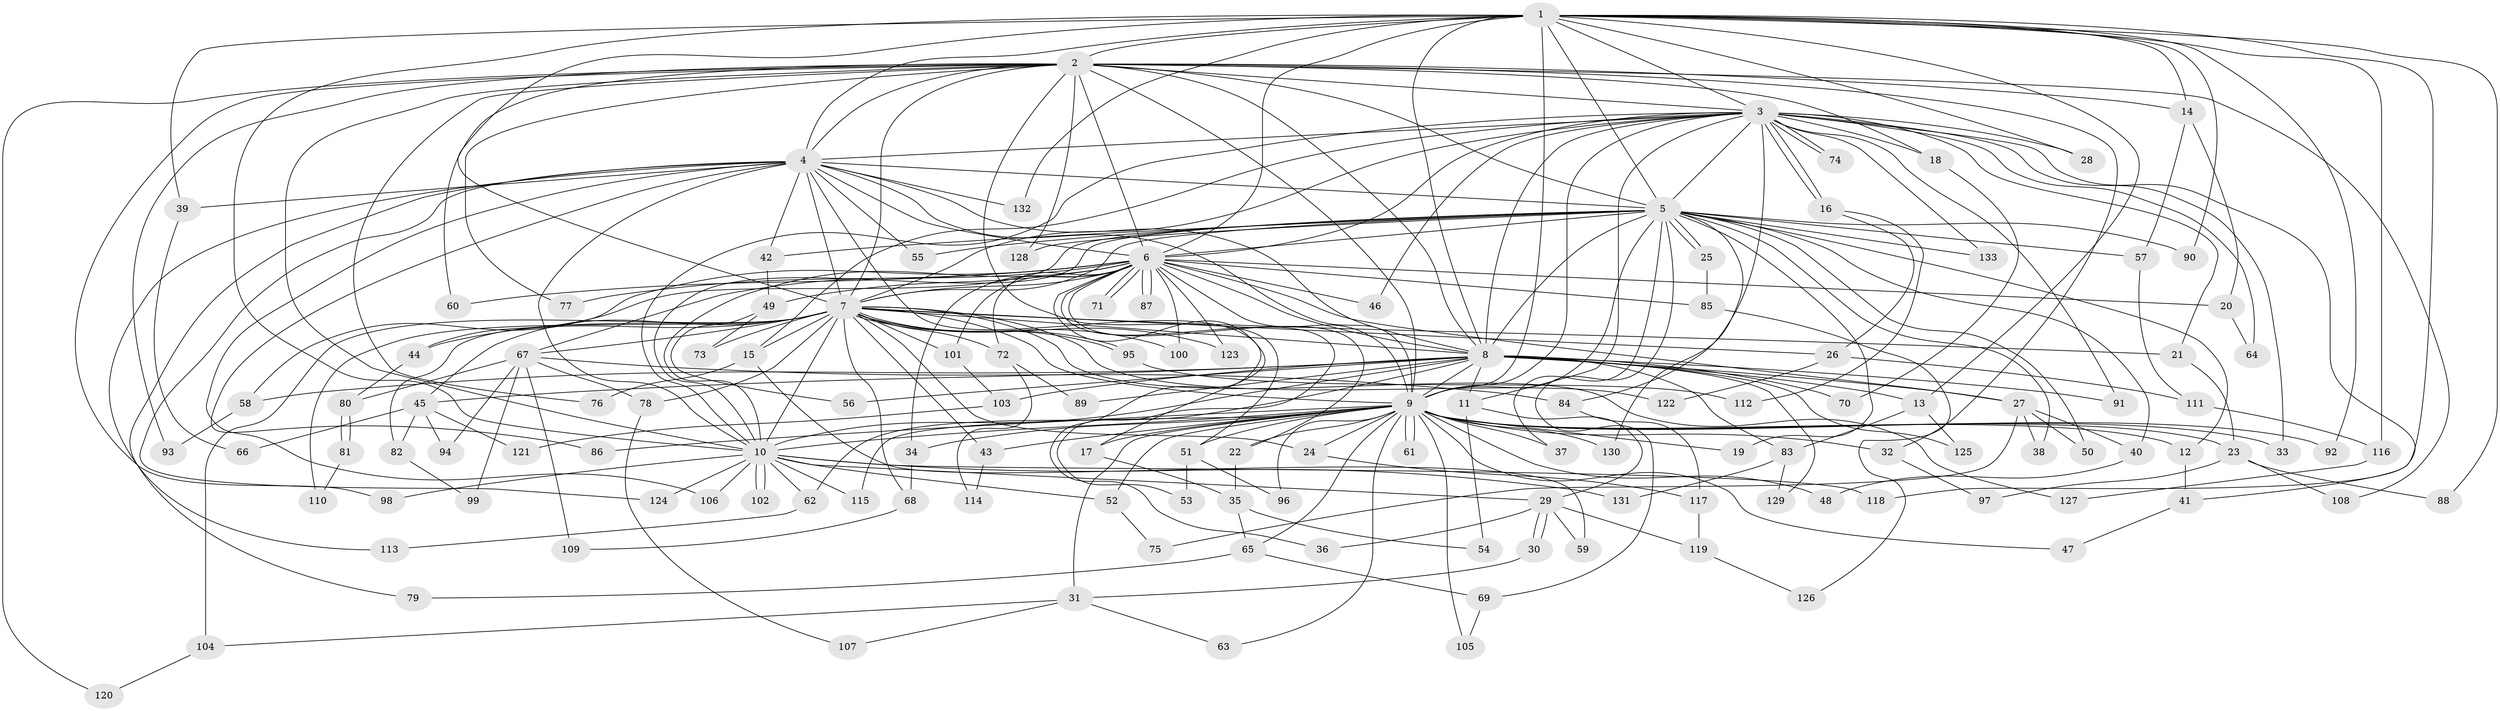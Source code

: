 // Generated by graph-tools (version 1.1) at 2025/34/03/09/25 02:34:58]
// undirected, 133 vertices, 291 edges
graph export_dot {
graph [start="1"]
  node [color=gray90,style=filled];
  1;
  2;
  3;
  4;
  5;
  6;
  7;
  8;
  9;
  10;
  11;
  12;
  13;
  14;
  15;
  16;
  17;
  18;
  19;
  20;
  21;
  22;
  23;
  24;
  25;
  26;
  27;
  28;
  29;
  30;
  31;
  32;
  33;
  34;
  35;
  36;
  37;
  38;
  39;
  40;
  41;
  42;
  43;
  44;
  45;
  46;
  47;
  48;
  49;
  50;
  51;
  52;
  53;
  54;
  55;
  56;
  57;
  58;
  59;
  60;
  61;
  62;
  63;
  64;
  65;
  66;
  67;
  68;
  69;
  70;
  71;
  72;
  73;
  74;
  75;
  76;
  77;
  78;
  79;
  80;
  81;
  82;
  83;
  84;
  85;
  86;
  87;
  88;
  89;
  90;
  91;
  92;
  93;
  94;
  95;
  96;
  97;
  98;
  99;
  100;
  101;
  102;
  103;
  104;
  105;
  106;
  107;
  108;
  109;
  110;
  111;
  112;
  113;
  114;
  115;
  116;
  117;
  118;
  119;
  120;
  121;
  122;
  123;
  124;
  125;
  126;
  127;
  128;
  129;
  130;
  131;
  132;
  133;
  1 -- 2;
  1 -- 3;
  1 -- 4;
  1 -- 5;
  1 -- 6;
  1 -- 7;
  1 -- 8;
  1 -- 9;
  1 -- 10;
  1 -- 13;
  1 -- 14;
  1 -- 28;
  1 -- 39;
  1 -- 88;
  1 -- 90;
  1 -- 92;
  1 -- 116;
  1 -- 118;
  1 -- 132;
  2 -- 3;
  2 -- 4;
  2 -- 5;
  2 -- 6;
  2 -- 7;
  2 -- 8;
  2 -- 9;
  2 -- 10;
  2 -- 14;
  2 -- 18;
  2 -- 32;
  2 -- 51;
  2 -- 60;
  2 -- 76;
  2 -- 77;
  2 -- 93;
  2 -- 98;
  2 -- 108;
  2 -- 120;
  2 -- 128;
  3 -- 4;
  3 -- 5;
  3 -- 6;
  3 -- 7;
  3 -- 8;
  3 -- 9;
  3 -- 10;
  3 -- 11;
  3 -- 15;
  3 -- 16;
  3 -- 16;
  3 -- 18;
  3 -- 21;
  3 -- 28;
  3 -- 33;
  3 -- 41;
  3 -- 46;
  3 -- 64;
  3 -- 74;
  3 -- 74;
  3 -- 84;
  3 -- 91;
  3 -- 133;
  4 -- 5;
  4 -- 6;
  4 -- 7;
  4 -- 8;
  4 -- 9;
  4 -- 10;
  4 -- 17;
  4 -- 39;
  4 -- 42;
  4 -- 55;
  4 -- 79;
  4 -- 86;
  4 -- 106;
  4 -- 113;
  4 -- 124;
  4 -- 132;
  5 -- 6;
  5 -- 7;
  5 -- 8;
  5 -- 9;
  5 -- 10;
  5 -- 12;
  5 -- 19;
  5 -- 25;
  5 -- 25;
  5 -- 37;
  5 -- 38;
  5 -- 40;
  5 -- 42;
  5 -- 44;
  5 -- 50;
  5 -- 55;
  5 -- 57;
  5 -- 69;
  5 -- 90;
  5 -- 128;
  5 -- 130;
  5 -- 133;
  6 -- 7;
  6 -- 8;
  6 -- 9;
  6 -- 10;
  6 -- 20;
  6 -- 22;
  6 -- 27;
  6 -- 34;
  6 -- 36;
  6 -- 46;
  6 -- 49;
  6 -- 53;
  6 -- 58;
  6 -- 60;
  6 -- 67;
  6 -- 71;
  6 -- 71;
  6 -- 72;
  6 -- 77;
  6 -- 85;
  6 -- 87;
  6 -- 87;
  6 -- 100;
  6 -- 101;
  6 -- 123;
  7 -- 8;
  7 -- 9;
  7 -- 10;
  7 -- 15;
  7 -- 21;
  7 -- 24;
  7 -- 26;
  7 -- 43;
  7 -- 44;
  7 -- 45;
  7 -- 67;
  7 -- 68;
  7 -- 72;
  7 -- 73;
  7 -- 78;
  7 -- 82;
  7 -- 95;
  7 -- 95;
  7 -- 100;
  7 -- 101;
  7 -- 104;
  7 -- 110;
  7 -- 122;
  7 -- 123;
  7 -- 127;
  8 -- 9;
  8 -- 10;
  8 -- 11;
  8 -- 13;
  8 -- 27;
  8 -- 45;
  8 -- 56;
  8 -- 58;
  8 -- 62;
  8 -- 70;
  8 -- 83;
  8 -- 89;
  8 -- 91;
  8 -- 103;
  8 -- 125;
  8 -- 129;
  9 -- 10;
  9 -- 12;
  9 -- 17;
  9 -- 19;
  9 -- 22;
  9 -- 23;
  9 -- 24;
  9 -- 31;
  9 -- 32;
  9 -- 33;
  9 -- 34;
  9 -- 37;
  9 -- 43;
  9 -- 47;
  9 -- 48;
  9 -- 51;
  9 -- 52;
  9 -- 61;
  9 -- 61;
  9 -- 63;
  9 -- 65;
  9 -- 86;
  9 -- 92;
  9 -- 96;
  9 -- 105;
  9 -- 115;
  9 -- 130;
  10 -- 29;
  10 -- 52;
  10 -- 62;
  10 -- 98;
  10 -- 102;
  10 -- 102;
  10 -- 106;
  10 -- 115;
  10 -- 118;
  10 -- 124;
  10 -- 131;
  11 -- 29;
  11 -- 54;
  12 -- 41;
  13 -- 83;
  13 -- 125;
  14 -- 20;
  14 -- 57;
  15 -- 59;
  15 -- 76;
  16 -- 26;
  16 -- 112;
  17 -- 35;
  18 -- 70;
  20 -- 64;
  21 -- 23;
  22 -- 35;
  23 -- 88;
  23 -- 97;
  23 -- 108;
  24 -- 117;
  25 -- 85;
  26 -- 111;
  26 -- 122;
  27 -- 38;
  27 -- 40;
  27 -- 50;
  27 -- 75;
  29 -- 30;
  29 -- 30;
  29 -- 36;
  29 -- 59;
  29 -- 119;
  30 -- 31;
  31 -- 63;
  31 -- 104;
  31 -- 107;
  32 -- 97;
  34 -- 68;
  35 -- 54;
  35 -- 65;
  39 -- 66;
  40 -- 48;
  41 -- 47;
  42 -- 49;
  43 -- 114;
  44 -- 80;
  45 -- 66;
  45 -- 82;
  45 -- 94;
  45 -- 121;
  49 -- 56;
  49 -- 73;
  51 -- 53;
  51 -- 96;
  52 -- 75;
  57 -- 111;
  58 -- 93;
  62 -- 113;
  65 -- 69;
  65 -- 79;
  67 -- 78;
  67 -- 80;
  67 -- 84;
  67 -- 94;
  67 -- 99;
  67 -- 109;
  68 -- 109;
  69 -- 105;
  72 -- 89;
  72 -- 114;
  78 -- 107;
  80 -- 81;
  80 -- 81;
  81 -- 110;
  82 -- 99;
  83 -- 129;
  83 -- 131;
  84 -- 117;
  85 -- 126;
  95 -- 112;
  101 -- 103;
  103 -- 121;
  104 -- 120;
  111 -- 116;
  116 -- 127;
  117 -- 119;
  119 -- 126;
}
